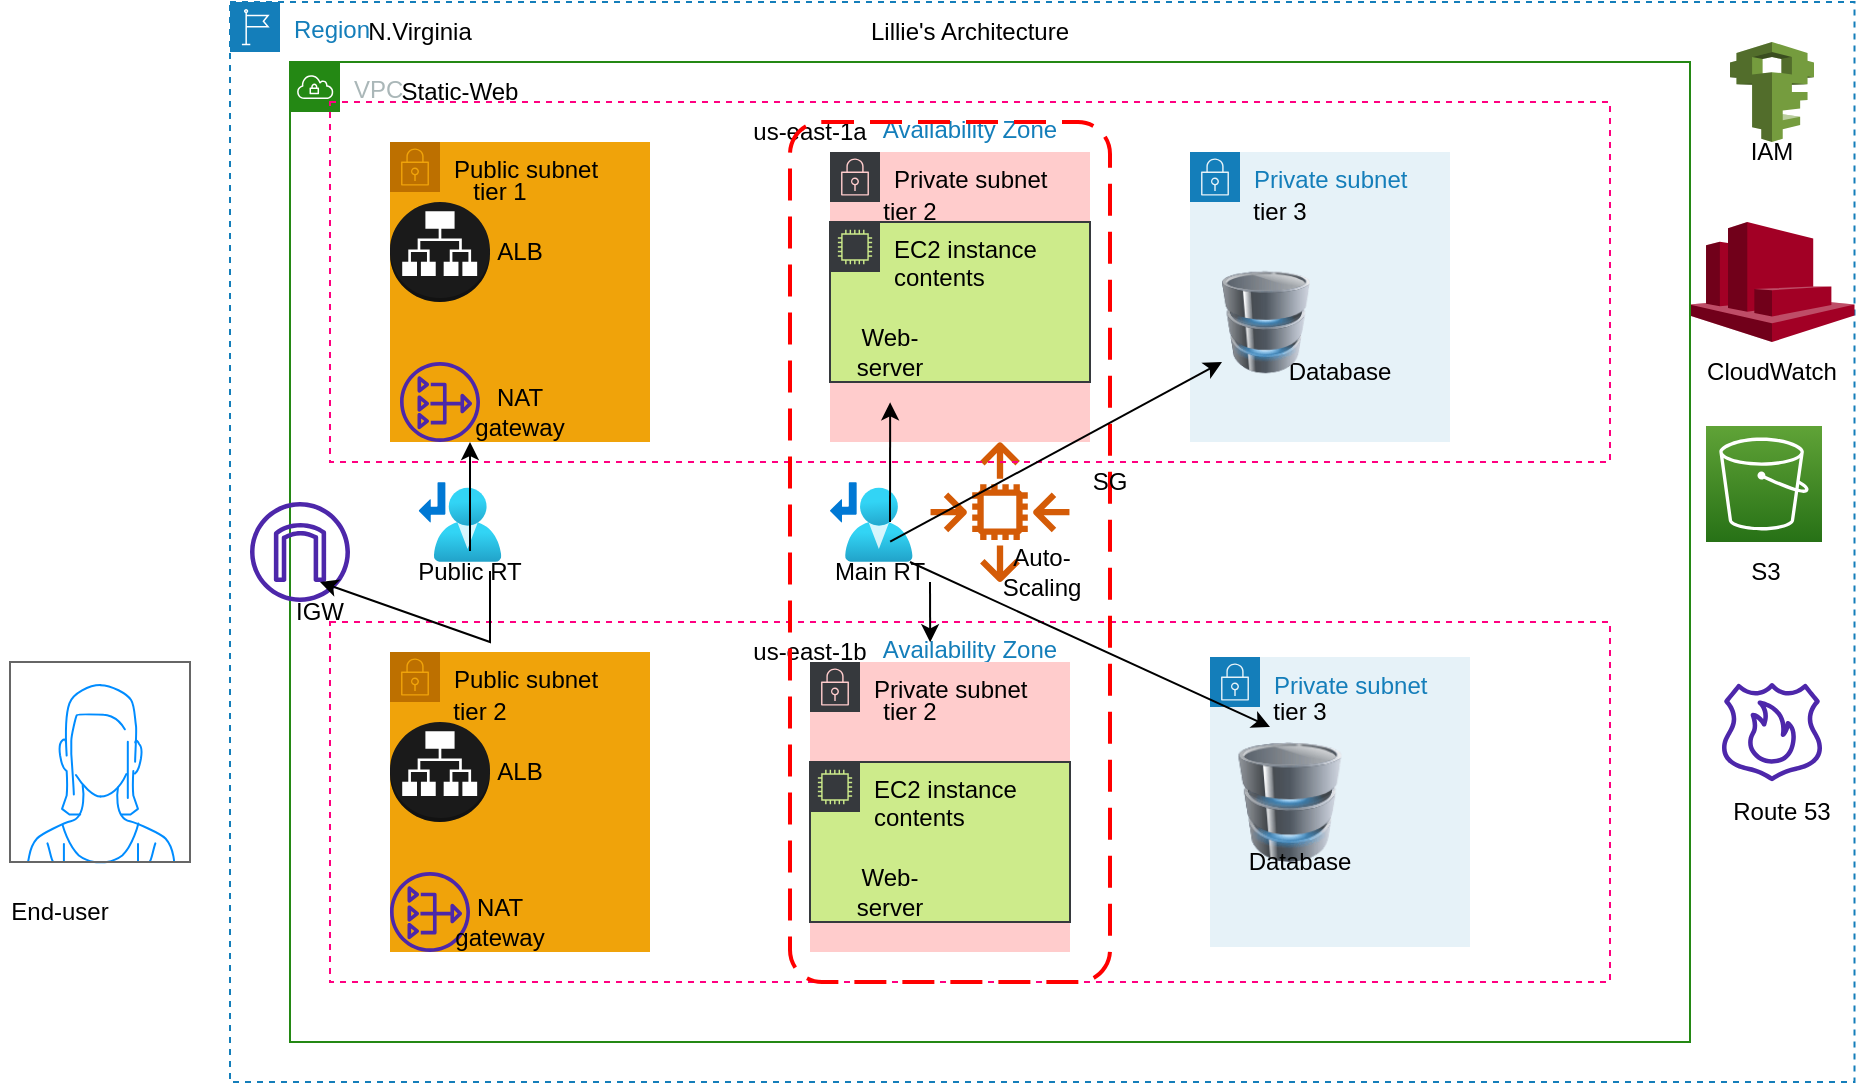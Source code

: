 <mxfile version="21.3.2" type="github" pages="2">
  <diagram name="Page-1" id="L4qbPcJhnl6m2RNug5sy">
    <mxGraphModel dx="1886" dy="573" grid="1" gridSize="10" guides="1" tooltips="1" connect="1" arrows="1" fold="1" page="1" pageScale="1" pageWidth="850" pageHeight="1400" math="0" shadow="0">
      <root>
        <mxCell id="0" />
        <mxCell id="1" parent="0" />
        <mxCell id="td9tHSMJPEGnrsI-MGj0-1" value="Region" style="points=[[0,0],[0.25,0],[0.5,0],[0.75,0],[1,0],[1,0.25],[1,0.5],[1,0.75],[1,1],[0.75,1],[0.5,1],[0.25,1],[0,1],[0,0.75],[0,0.5],[0,0.25]];outlineConnect=0;gradientColor=none;html=1;whiteSpace=wrap;fontSize=12;fontStyle=0;container=1;pointerEvents=0;collapsible=0;recursiveResize=0;shape=mxgraph.aws4.group;grIcon=mxgraph.aws4.group_region;strokeColor=#147EBA;fillColor=none;verticalAlign=top;align=left;spacingLeft=30;fontColor=#147EBA;dashed=1;" vertex="1" parent="1">
          <mxGeometry x="30" y="10" width="812.25" height="540" as="geometry" />
        </mxCell>
        <mxCell id="td9tHSMJPEGnrsI-MGj0-3" value="N.Virginia" style="text;strokeColor=none;align=center;fillColor=none;html=1;verticalAlign=middle;whiteSpace=wrap;rounded=0;" vertex="1" parent="td9tHSMJPEGnrsI-MGj0-1">
          <mxGeometry x="70" width="50" height="30" as="geometry" />
        </mxCell>
        <mxCell id="td9tHSMJPEGnrsI-MGj0-11" value="" style="outlineConnect=0;dashed=0;verticalLabelPosition=bottom;verticalAlign=top;align=center;html=1;shape=mxgraph.aws3.iam;fillColor=#759C3E;gradientColor=none;" vertex="1" parent="td9tHSMJPEGnrsI-MGj0-1">
          <mxGeometry x="750" y="20" width="42" height="50" as="geometry" />
        </mxCell>
        <mxCell id="td9tHSMJPEGnrsI-MGj0-10" value="IAM" style="text;strokeColor=none;align=center;fillColor=none;html=1;verticalAlign=middle;whiteSpace=wrap;rounded=0;" vertex="1" parent="td9tHSMJPEGnrsI-MGj0-1">
          <mxGeometry x="741" y="60" width="60" height="30" as="geometry" />
        </mxCell>
        <mxCell id="td9tHSMJPEGnrsI-MGj0-12" value="" style="outlineConnect=0;dashed=0;verticalLabelPosition=bottom;verticalAlign=top;align=center;html=1;shape=mxgraph.aws3.cloudwatch;fillColor=#a20025;fontColor=#ffffff;strokeColor=#6F0000;" vertex="1" parent="td9tHSMJPEGnrsI-MGj0-1">
          <mxGeometry x="729.75" y="110" width="82.5" height="60" as="geometry" />
        </mxCell>
        <mxCell id="td9tHSMJPEGnrsI-MGj0-13" value="CloudWatch" style="text;strokeColor=none;align=center;fillColor=none;html=1;verticalAlign=middle;whiteSpace=wrap;rounded=0;" vertex="1" parent="td9tHSMJPEGnrsI-MGj0-1">
          <mxGeometry x="741" y="170" width="60" height="30" as="geometry" />
        </mxCell>
        <mxCell id="td9tHSMJPEGnrsI-MGj0-56" value="Lillie&#39;s Architecture" style="text;strokeColor=none;align=center;fillColor=none;html=1;verticalAlign=middle;whiteSpace=wrap;rounded=0;" vertex="1" parent="td9tHSMJPEGnrsI-MGj0-1">
          <mxGeometry x="310" width="120" height="30" as="geometry" />
        </mxCell>
        <mxCell id="td9tHSMJPEGnrsI-MGj0-57" value="" style="sketch=0;outlineConnect=0;fontColor=#232F3E;gradientColor=none;fillColor=#D45B07;strokeColor=none;dashed=0;verticalLabelPosition=bottom;verticalAlign=top;align=center;html=1;fontSize=12;fontStyle=0;aspect=fixed;pointerEvents=1;shape=mxgraph.aws4.auto_scaling2;" vertex="1" parent="td9tHSMJPEGnrsI-MGj0-1">
          <mxGeometry x="350" y="220" width="70" height="70" as="geometry" />
        </mxCell>
        <mxCell id="td9tHSMJPEGnrsI-MGj0-58" value="Auto-Scaling" style="text;strokeColor=none;align=center;fillColor=none;html=1;verticalAlign=middle;whiteSpace=wrap;rounded=0;" vertex="1" parent="td9tHSMJPEGnrsI-MGj0-1">
          <mxGeometry x="376.13" y="270" width="60" height="30" as="geometry" />
        </mxCell>
        <mxCell id="td9tHSMJPEGnrsI-MGj0-50" value="" style="sketch=0;points=[[0,0,0],[0.25,0,0],[0.5,0,0],[0.75,0,0],[1,0,0],[0,1,0],[0.25,1,0],[0.5,1,0],[0.75,1,0],[1,1,0],[0,0.25,0],[0,0.5,0],[0,0.75,0],[1,0.25,0],[1,0.5,0],[1,0.75,0]];outlineConnect=0;fontColor=#232F3E;gradientColor=#60A337;gradientDirection=north;fillColor=#277116;strokeColor=#ffffff;dashed=0;verticalLabelPosition=bottom;verticalAlign=top;align=center;html=1;fontSize=12;fontStyle=0;aspect=fixed;shape=mxgraph.aws4.resourceIcon;resIcon=mxgraph.aws4.s3;" vertex="1" parent="td9tHSMJPEGnrsI-MGj0-1">
          <mxGeometry x="738" y="212" width="58" height="58" as="geometry" />
        </mxCell>
        <mxCell id="td9tHSMJPEGnrsI-MGj0-76" value="" style="sketch=0;outlineConnect=0;fontColor=#232F3E;gradientColor=none;fillColor=#4D27AA;strokeColor=none;dashed=0;verticalLabelPosition=bottom;verticalAlign=top;align=center;html=1;fontSize=12;fontStyle=0;aspect=fixed;pointerEvents=1;shape=mxgraph.aws4.route_53_resolver_dns_firewall;" vertex="1" parent="td9tHSMJPEGnrsI-MGj0-1">
          <mxGeometry x="746" y="340" width="50" height="50" as="geometry" />
        </mxCell>
        <mxCell id="td9tHSMJPEGnrsI-MGj0-77" value="Route 53" style="text;strokeColor=none;align=center;fillColor=none;html=1;verticalAlign=middle;whiteSpace=wrap;rounded=0;" vertex="1" parent="td9tHSMJPEGnrsI-MGj0-1">
          <mxGeometry x="746" y="390" width="60" height="30" as="geometry" />
        </mxCell>
        <mxCell id="td9tHSMJPEGnrsI-MGj0-79" value="S3" style="text;strokeColor=none;align=center;fillColor=none;html=1;verticalAlign=middle;whiteSpace=wrap;rounded=0;" vertex="1" parent="td9tHSMJPEGnrsI-MGj0-1">
          <mxGeometry x="738" y="270" width="60" height="30" as="geometry" />
        </mxCell>
        <mxCell id="td9tHSMJPEGnrsI-MGj0-7" value="VPC" style="points=[[0,0],[0.25,0],[0.5,0],[0.75,0],[1,0],[1,0.25],[1,0.5],[1,0.75],[1,1],[0.75,1],[0.5,1],[0.25,1],[0,1],[0,0.75],[0,0.5],[0,0.25]];outlineConnect=0;gradientColor=none;html=1;whiteSpace=wrap;fontSize=12;fontStyle=0;container=1;pointerEvents=0;collapsible=0;recursiveResize=0;shape=mxgraph.aws4.group;grIcon=mxgraph.aws4.group_vpc;strokeColor=#248814;fillColor=none;verticalAlign=top;align=left;spacingLeft=30;fontColor=#AAB7B8;dashed=0;" vertex="1" parent="1">
          <mxGeometry x="60" y="40" width="700" height="490" as="geometry" />
        </mxCell>
        <mxCell id="td9tHSMJPEGnrsI-MGj0-8" value="Static-Web" style="text;strokeColor=none;align=center;fillColor=none;html=1;verticalAlign=middle;whiteSpace=wrap;rounded=0;" vertex="1" parent="td9tHSMJPEGnrsI-MGj0-7">
          <mxGeometry x="50" width="70" height="30" as="geometry" />
        </mxCell>
        <mxCell id="td9tHSMJPEGnrsI-MGj0-14" value="Availability Zone" style="fillColor=none;strokeColor=#FF0080;dashed=1;verticalAlign=top;fontStyle=0;fontColor=#147EBA;whiteSpace=wrap;html=1;" vertex="1" parent="td9tHSMJPEGnrsI-MGj0-7">
          <mxGeometry x="20" y="20" width="640" height="180" as="geometry" />
        </mxCell>
        <mxCell id="td9tHSMJPEGnrsI-MGj0-16" value="Availability Zone" style="fillColor=none;strokeColor=#FF0080;dashed=1;verticalAlign=top;fontStyle=0;fontColor=#147EBA;whiteSpace=wrap;html=1;" vertex="1" parent="td9tHSMJPEGnrsI-MGj0-7">
          <mxGeometry x="20" y="280" width="640" height="180" as="geometry" />
        </mxCell>
        <mxCell id="td9tHSMJPEGnrsI-MGj0-17" value="us-east-1a" style="text;strokeColor=none;align=center;fillColor=none;html=1;verticalAlign=middle;whiteSpace=wrap;rounded=0;" vertex="1" parent="td9tHSMJPEGnrsI-MGj0-7">
          <mxGeometry x="230" y="20" width="60" height="30" as="geometry" />
        </mxCell>
        <mxCell id="td9tHSMJPEGnrsI-MGj0-18" value="us-east-1b" style="text;strokeColor=none;align=center;fillColor=none;html=1;verticalAlign=middle;whiteSpace=wrap;rounded=0;" vertex="1" parent="td9tHSMJPEGnrsI-MGj0-7">
          <mxGeometry x="230" y="280" width="60" height="30" as="geometry" />
        </mxCell>
        <mxCell id="td9tHSMJPEGnrsI-MGj0-19" value="Public subnet" style="points=[[0,0],[0.25,0],[0.5,0],[0.75,0],[1,0],[1,0.25],[1,0.5],[1,0.75],[1,1],[0.75,1],[0.5,1],[0.25,1],[0,1],[0,0.75],[0,0.5],[0,0.25]];outlineConnect=0;html=1;whiteSpace=wrap;fontSize=12;fontStyle=0;container=1;pointerEvents=0;collapsible=0;recursiveResize=0;shape=mxgraph.aws4.group;grIcon=mxgraph.aws4.group_security_group;grStroke=0;strokeColor=#BD7000;fillColor=#f0a30a;verticalAlign=top;align=left;spacingLeft=30;fontColor=#000000;dashed=0;" vertex="1" parent="td9tHSMJPEGnrsI-MGj0-7">
          <mxGeometry x="50" y="40" width="130" height="150" as="geometry" />
        </mxCell>
        <mxCell id="td9tHSMJPEGnrsI-MGj0-37" value="ALB" style="text;strokeColor=none;align=center;fillColor=none;html=1;verticalAlign=middle;whiteSpace=wrap;rounded=0;" vertex="1" parent="td9tHSMJPEGnrsI-MGj0-19">
          <mxGeometry x="50" y="40" width="30" height="30" as="geometry" />
        </mxCell>
        <mxCell id="td9tHSMJPEGnrsI-MGj0-39" value="" style="sketch=0;outlineConnect=0;fontColor=#232F3E;gradientColor=none;fillColor=#4D27AA;strokeColor=none;dashed=0;verticalLabelPosition=bottom;verticalAlign=top;align=center;html=1;fontSize=12;fontStyle=0;aspect=fixed;pointerEvents=1;shape=mxgraph.aws4.nat_gateway;" vertex="1" parent="td9tHSMJPEGnrsI-MGj0-19">
          <mxGeometry x="5" y="110" width="40" height="40" as="geometry" />
        </mxCell>
        <mxCell id="td9tHSMJPEGnrsI-MGj0-41" value="NAT gateway" style="text;strokeColor=none;align=center;fillColor=none;html=1;verticalAlign=middle;whiteSpace=wrap;rounded=0;" vertex="1" parent="td9tHSMJPEGnrsI-MGj0-19">
          <mxGeometry x="40" y="120" width="50" height="30" as="geometry" />
        </mxCell>
        <mxCell id="td9tHSMJPEGnrsI-MGj0-22" value="Public subnet" style="points=[[0,0],[0.25,0],[0.5,0],[0.75,0],[1,0],[1,0.25],[1,0.5],[1,0.75],[1,1],[0.75,1],[0.5,1],[0.25,1],[0,1],[0,0.75],[0,0.5],[0,0.25]];outlineConnect=0;html=1;whiteSpace=wrap;fontSize=12;fontStyle=0;container=1;pointerEvents=0;collapsible=0;recursiveResize=0;shape=mxgraph.aws4.group;grIcon=mxgraph.aws4.group_security_group;grStroke=0;strokeColor=#BD7000;fillColor=#f0a30a;verticalAlign=top;align=left;spacingLeft=30;fontColor=#000000;dashed=0;" vertex="1" parent="td9tHSMJPEGnrsI-MGj0-7">
          <mxGeometry x="50" y="295" width="130" height="150" as="geometry" />
        </mxCell>
        <mxCell id="td9tHSMJPEGnrsI-MGj0-38" value="ALB" style="text;strokeColor=none;align=center;fillColor=none;html=1;verticalAlign=middle;whiteSpace=wrap;rounded=0;" vertex="1" parent="td9tHSMJPEGnrsI-MGj0-22">
          <mxGeometry x="50" y="45" width="30" height="30" as="geometry" />
        </mxCell>
        <mxCell id="td9tHSMJPEGnrsI-MGj0-23" value="tier 1" style="text;strokeColor=none;align=center;fillColor=none;html=1;verticalAlign=middle;whiteSpace=wrap;rounded=0;" vertex="1" parent="td9tHSMJPEGnrsI-MGj0-7">
          <mxGeometry x="90" y="50" width="30" height="30" as="geometry" />
        </mxCell>
        <mxCell id="td9tHSMJPEGnrsI-MGj0-24" value="tier 2" style="text;strokeColor=none;align=center;fillColor=none;html=1;verticalAlign=middle;whiteSpace=wrap;rounded=0;" vertex="1" parent="td9tHSMJPEGnrsI-MGj0-7">
          <mxGeometry x="80" y="310" width="30" height="30" as="geometry" />
        </mxCell>
        <mxCell id="td9tHSMJPEGnrsI-MGj0-25" value="Private subnet" style="points=[[0,0],[0.25,0],[0.5,0],[0.75,0],[1,0],[1,0.25],[1,0.5],[1,0.75],[1,1],[0.75,1],[0.5,1],[0.25,1],[0,1],[0,0.75],[0,0.5],[0,0.25]];outlineConnect=0;html=1;whiteSpace=wrap;fontSize=12;fontStyle=0;container=1;pointerEvents=0;collapsible=0;recursiveResize=0;shape=mxgraph.aws4.group;grIcon=mxgraph.aws4.group_security_group;grStroke=0;strokeColor=#36393d;fillColor=#ffcccc;verticalAlign=top;align=left;spacingLeft=30;dashed=0;" vertex="1" parent="td9tHSMJPEGnrsI-MGj0-7">
          <mxGeometry x="260" y="300" width="130" height="145" as="geometry" />
        </mxCell>
        <mxCell id="td9tHSMJPEGnrsI-MGj0-47" value="EC2 instance contents" style="points=[[0,0],[0.25,0],[0.5,0],[0.75,0],[1,0],[1,0.25],[1,0.5],[1,0.75],[1,1],[0.75,1],[0.5,1],[0.25,1],[0,1],[0,0.75],[0,0.5],[0,0.25]];outlineConnect=0;html=1;whiteSpace=wrap;fontSize=12;fontStyle=0;container=1;pointerEvents=0;collapsible=0;recursiveResize=0;shape=mxgraph.aws4.group;grIcon=mxgraph.aws4.group_ec2_instance_contents;strokeColor=#36393d;fillColor=#cdeb8b;verticalAlign=top;align=left;spacingLeft=30;dashed=0;" vertex="1" parent="td9tHSMJPEGnrsI-MGj0-25">
          <mxGeometry y="50" width="130" height="80" as="geometry" />
        </mxCell>
        <mxCell id="td9tHSMJPEGnrsI-MGj0-27" value="Private subnet" style="points=[[0,0],[0.25,0],[0.5,0],[0.75,0],[1,0],[1,0.25],[1,0.5],[1,0.75],[1,1],[0.75,1],[0.5,1],[0.25,1],[0,1],[0,0.75],[0,0.5],[0,0.25]];outlineConnect=0;html=1;whiteSpace=wrap;fontSize=12;fontStyle=0;container=1;pointerEvents=0;collapsible=0;recursiveResize=0;shape=mxgraph.aws4.group;grIcon=mxgraph.aws4.group_security_group;grStroke=0;strokeColor=#36393d;fillColor=#ffcccc;verticalAlign=top;align=left;spacingLeft=30;dashed=0;" vertex="1" parent="td9tHSMJPEGnrsI-MGj0-7">
          <mxGeometry x="270" y="45" width="130" height="145" as="geometry" />
        </mxCell>
        <mxCell id="td9tHSMJPEGnrsI-MGj0-28" value="tier 2" style="text;strokeColor=none;align=center;fillColor=none;html=1;verticalAlign=middle;whiteSpace=wrap;rounded=0;" vertex="1" parent="td9tHSMJPEGnrsI-MGj0-27">
          <mxGeometry x="10" y="15" width="60" height="30" as="geometry" />
        </mxCell>
        <mxCell id="td9tHSMJPEGnrsI-MGj0-29" value="tier 2" style="text;strokeColor=none;align=center;fillColor=none;html=1;verticalAlign=middle;whiteSpace=wrap;rounded=0;" vertex="1" parent="td9tHSMJPEGnrsI-MGj0-7">
          <mxGeometry x="280" y="310" width="60" height="30" as="geometry" />
        </mxCell>
        <mxCell id="td9tHSMJPEGnrsI-MGj0-30" value="Private subnet" style="points=[[0,0],[0.25,0],[0.5,0],[0.75,0],[1,0],[1,0.25],[1,0.5],[1,0.75],[1,1],[0.75,1],[0.5,1],[0.25,1],[0,1],[0,0.75],[0,0.5],[0,0.25]];outlineConnect=0;gradientColor=none;html=1;whiteSpace=wrap;fontSize=12;fontStyle=0;container=1;pointerEvents=0;collapsible=0;recursiveResize=0;shape=mxgraph.aws4.group;grIcon=mxgraph.aws4.group_security_group;grStroke=0;strokeColor=#147EBA;fillColor=#E6F2F8;verticalAlign=top;align=left;spacingLeft=30;fontColor=#147EBA;dashed=0;" vertex="1" parent="td9tHSMJPEGnrsI-MGj0-7">
          <mxGeometry x="450" y="45" width="130" height="145" as="geometry" />
        </mxCell>
        <mxCell id="td9tHSMJPEGnrsI-MGj0-55" value="Database" style="text;strokeColor=none;align=center;fillColor=none;html=1;verticalAlign=middle;whiteSpace=wrap;rounded=0;" vertex="1" parent="td9tHSMJPEGnrsI-MGj0-30">
          <mxGeometry x="50" y="95" width="50" height="30" as="geometry" />
        </mxCell>
        <mxCell id="td9tHSMJPEGnrsI-MGj0-32" value="Private subnet" style="points=[[0,0],[0.25,0],[0.5,0],[0.75,0],[1,0],[1,0.25],[1,0.5],[1,0.75],[1,1],[0.75,1],[0.5,1],[0.25,1],[0,1],[0,0.75],[0,0.5],[0,0.25]];outlineConnect=0;gradientColor=none;html=1;whiteSpace=wrap;fontSize=12;fontStyle=0;container=1;pointerEvents=0;collapsible=0;recursiveResize=0;shape=mxgraph.aws4.group;grIcon=mxgraph.aws4.group_security_group;grStroke=0;strokeColor=#147EBA;fillColor=#E6F2F8;verticalAlign=top;align=left;spacingLeft=30;fontColor=#147EBA;dashed=0;" vertex="1" parent="td9tHSMJPEGnrsI-MGj0-7">
          <mxGeometry x="460" y="297.5" width="130" height="145" as="geometry" />
        </mxCell>
        <mxCell id="td9tHSMJPEGnrsI-MGj0-33" value="tier 3" style="text;strokeColor=none;align=center;fillColor=none;html=1;verticalAlign=middle;whiteSpace=wrap;rounded=0;" vertex="1" parent="td9tHSMJPEGnrsI-MGj0-7">
          <mxGeometry x="480" y="60" width="30" height="30" as="geometry" />
        </mxCell>
        <mxCell id="td9tHSMJPEGnrsI-MGj0-34" value="tier 3" style="text;strokeColor=none;align=center;fillColor=none;html=1;verticalAlign=middle;whiteSpace=wrap;rounded=0;" vertex="1" parent="td9tHSMJPEGnrsI-MGj0-7">
          <mxGeometry x="490" y="310" width="30" height="30" as="geometry" />
        </mxCell>
        <mxCell id="td9tHSMJPEGnrsI-MGj0-36" value="" style="outlineConnect=0;dashed=0;verticalLabelPosition=bottom;verticalAlign=top;align=center;html=1;shape=mxgraph.aws3.application_load_balancer;fillColor=#1A1A1A;gradientColor=none;strokeColor=#000000;" vertex="1" parent="td9tHSMJPEGnrsI-MGj0-7">
          <mxGeometry x="50" y="330" width="50" height="50" as="geometry" />
        </mxCell>
        <mxCell id="td9tHSMJPEGnrsI-MGj0-35" value="" style="outlineConnect=0;dashed=0;verticalLabelPosition=bottom;verticalAlign=top;align=center;html=1;shape=mxgraph.aws3.application_load_balancer;fillColor=#1A1A1A;gradientColor=none;" vertex="1" parent="td9tHSMJPEGnrsI-MGj0-7">
          <mxGeometry x="50" y="70" width="50" height="50" as="geometry" />
        </mxCell>
        <mxCell id="td9tHSMJPEGnrsI-MGj0-40" value="" style="sketch=0;outlineConnect=0;fontColor=#232F3E;gradientColor=none;fillColor=#4D27AA;strokeColor=none;dashed=0;verticalLabelPosition=bottom;verticalAlign=top;align=center;html=1;fontSize=12;fontStyle=0;aspect=fixed;pointerEvents=1;shape=mxgraph.aws4.nat_gateway;" vertex="1" parent="td9tHSMJPEGnrsI-MGj0-7">
          <mxGeometry x="50" y="405" width="40" height="40" as="geometry" />
        </mxCell>
        <mxCell id="td9tHSMJPEGnrsI-MGj0-42" value="NAT gateway" style="text;strokeColor=none;align=center;fillColor=none;html=1;verticalAlign=middle;whiteSpace=wrap;rounded=0;" vertex="1" parent="td9tHSMJPEGnrsI-MGj0-7">
          <mxGeometry x="80" y="415" width="50" height="30" as="geometry" />
        </mxCell>
        <mxCell id="td9tHSMJPEGnrsI-MGj0-43" value="" style="sketch=0;outlineConnect=0;fontColor=#232F3E;gradientColor=none;fillColor=#4D27AA;strokeColor=none;dashed=0;verticalLabelPosition=bottom;verticalAlign=top;align=center;html=1;fontSize=12;fontStyle=0;aspect=fixed;pointerEvents=1;shape=mxgraph.aws4.internet_gateway;" vertex="1" parent="td9tHSMJPEGnrsI-MGj0-7">
          <mxGeometry x="-20" y="220" width="50" height="50" as="geometry" />
        </mxCell>
        <mxCell id="td9tHSMJPEGnrsI-MGj0-44" value="IGW" style="text;strokeColor=none;align=center;fillColor=none;html=1;verticalAlign=middle;whiteSpace=wrap;rounded=0;" vertex="1" parent="td9tHSMJPEGnrsI-MGj0-7">
          <mxGeometry y="260" width="30" height="30" as="geometry" />
        </mxCell>
        <mxCell id="td9tHSMJPEGnrsI-MGj0-45" value="EC2 instance contents" style="points=[[0,0],[0.25,0],[0.5,0],[0.75,0],[1,0],[1,0.25],[1,0.5],[1,0.75],[1,1],[0.75,1],[0.5,1],[0.25,1],[0,1],[0,0.75],[0,0.5],[0,0.25]];outlineConnect=0;html=1;whiteSpace=wrap;fontSize=12;fontStyle=0;container=1;pointerEvents=0;collapsible=0;recursiveResize=0;shape=mxgraph.aws4.group;grIcon=mxgraph.aws4.group_ec2_instance_contents;strokeColor=#36393d;fillColor=#cdeb8b;verticalAlign=top;align=left;spacingLeft=30;dashed=0;" vertex="1" parent="td9tHSMJPEGnrsI-MGj0-7">
          <mxGeometry x="270" y="80" width="130" height="80" as="geometry" />
        </mxCell>
        <mxCell id="td9tHSMJPEGnrsI-MGj0-49" value="Web-server" style="text;strokeColor=none;align=center;fillColor=none;html=1;verticalAlign=middle;whiteSpace=wrap;rounded=0;" vertex="1" parent="td9tHSMJPEGnrsI-MGj0-7">
          <mxGeometry x="270" y="400" width="60" height="30" as="geometry" />
        </mxCell>
        <mxCell id="td9tHSMJPEGnrsI-MGj0-48" value="Web-server" style="text;strokeColor=none;align=center;fillColor=none;html=1;verticalAlign=middle;whiteSpace=wrap;rounded=0;" vertex="1" parent="td9tHSMJPEGnrsI-MGj0-7">
          <mxGeometry x="270" y="130" width="60" height="30" as="geometry" />
        </mxCell>
        <mxCell id="td9tHSMJPEGnrsI-MGj0-59" value="" style="image;aspect=fixed;html=1;points=[];align=center;fontSize=12;image=img/lib/azure2/networking/Route_Tables.svg;" vertex="1" parent="td9tHSMJPEGnrsI-MGj0-7">
          <mxGeometry x="270" y="210" width="41.29" height="40" as="geometry" />
        </mxCell>
        <mxCell id="td9tHSMJPEGnrsI-MGj0-60" value="" style="image;aspect=fixed;html=1;points=[];align=center;fontSize=12;image=img/lib/azure2/networking/Route_Tables.svg;" vertex="1" parent="td9tHSMJPEGnrsI-MGj0-7">
          <mxGeometry x="64.36" y="210" width="41.29" height="40" as="geometry" />
        </mxCell>
        <mxCell id="td9tHSMJPEGnrsI-MGj0-61" value="Main RT" style="text;strokeColor=none;align=center;fillColor=none;html=1;verticalAlign=middle;whiteSpace=wrap;rounded=0;" vertex="1" parent="td9tHSMJPEGnrsI-MGj0-7">
          <mxGeometry x="270" y="240" width="50" height="30" as="geometry" />
        </mxCell>
        <mxCell id="td9tHSMJPEGnrsI-MGj0-62" value="Public RT" style="text;strokeColor=none;align=center;fillColor=none;html=1;verticalAlign=middle;whiteSpace=wrap;rounded=0;" vertex="1" parent="td9tHSMJPEGnrsI-MGj0-7">
          <mxGeometry x="60" y="240" width="60" height="30" as="geometry" />
        </mxCell>
        <mxCell id="td9tHSMJPEGnrsI-MGj0-54" value="" style="image;html=1;image=img/lib/clip_art/computers/Database_128x128.png" vertex="1" parent="td9tHSMJPEGnrsI-MGj0-7">
          <mxGeometry x="466" y="90" width="44" height="80" as="geometry" />
        </mxCell>
        <mxCell id="td9tHSMJPEGnrsI-MGj0-68" value="" style="image;html=1;image=img/lib/clip_art/computers/Database_128x128.png" vertex="1" parent="td9tHSMJPEGnrsI-MGj0-7">
          <mxGeometry x="460" y="340" width="80" height="60" as="geometry" />
        </mxCell>
        <mxCell id="td9tHSMJPEGnrsI-MGj0-74" value="" style="edgeStyle=none;orthogonalLoop=1;jettySize=auto;html=1;rounded=0;entryX=0;entryY=1;entryDx=0;entryDy=0;" edge="1" parent="td9tHSMJPEGnrsI-MGj0-7" target="td9tHSMJPEGnrsI-MGj0-41">
          <mxGeometry width="80" relative="1" as="geometry">
            <mxPoint x="90" y="244.5" as="sourcePoint" />
            <mxPoint x="170" y="244.5" as="targetPoint" />
            <Array as="points" />
          </mxGeometry>
        </mxCell>
        <mxCell id="td9tHSMJPEGnrsI-MGj0-75" value="" style="edgeStyle=none;orthogonalLoop=1;jettySize=auto;html=1;rounded=0;entryX=0.5;entryY=0;entryDx=0;entryDy=0;" edge="1" parent="td9tHSMJPEGnrsI-MGj0-7" target="td9tHSMJPEGnrsI-MGj0-44">
          <mxGeometry width="80" relative="1" as="geometry">
            <mxPoint x="100" y="254.5" as="sourcePoint" />
            <mxPoint x="180" y="254.5" as="targetPoint" />
            <Array as="points">
              <mxPoint x="100" y="290" />
            </Array>
          </mxGeometry>
        </mxCell>
        <mxCell id="td9tHSMJPEGnrsI-MGj0-78" value="Database" style="text;strokeColor=none;align=center;fillColor=none;html=1;verticalAlign=middle;whiteSpace=wrap;rounded=0;" vertex="1" parent="td9tHSMJPEGnrsI-MGj0-7">
          <mxGeometry x="480" y="385" width="50" height="30" as="geometry" />
        </mxCell>
        <mxCell id="td9tHSMJPEGnrsI-MGj0-63" value="" style="rounded=1;arcSize=10;dashed=1;strokeColor=#ff0000;fillColor=none;gradientColor=none;dashPattern=8 4;strokeWidth=2;" vertex="1" parent="1">
          <mxGeometry x="310" y="70" width="160" height="430" as="geometry" />
        </mxCell>
        <mxCell id="td9tHSMJPEGnrsI-MGj0-64" value="SG" style="text;strokeColor=none;align=center;fillColor=none;html=1;verticalAlign=middle;whiteSpace=wrap;rounded=0;" vertex="1" parent="1">
          <mxGeometry x="450" y="240" width="40" height="20" as="geometry" />
        </mxCell>
        <mxCell id="td9tHSMJPEGnrsI-MGj0-66" value="" style="verticalLabelPosition=bottom;shadow=0;dashed=0;align=center;html=1;verticalAlign=top;strokeWidth=1;shape=mxgraph.mockup.containers.userFemale;strokeColor=#666666;strokeColor2=#008cff;" vertex="1" parent="1">
          <mxGeometry x="-80" y="340" width="90" height="100" as="geometry" />
        </mxCell>
        <mxCell id="td9tHSMJPEGnrsI-MGj0-67" value="End-user" style="text;strokeColor=none;align=center;fillColor=none;html=1;verticalAlign=middle;whiteSpace=wrap;rounded=0;" vertex="1" parent="1">
          <mxGeometry x="-85" y="450" width="60" height="30" as="geometry" />
        </mxCell>
        <mxCell id="td9tHSMJPEGnrsI-MGj0-69" value="" style="edgeStyle=none;orthogonalLoop=1;jettySize=auto;html=1;rounded=0;exitX=0.313;exitY=0.488;exitDx=0;exitDy=0;exitPerimeter=0;entryX=0;entryY=0.75;entryDx=0;entryDy=0;" edge="1" parent="1" source="td9tHSMJPEGnrsI-MGj0-63" target="td9tHSMJPEGnrsI-MGj0-54">
          <mxGeometry width="80" relative="1" as="geometry">
            <mxPoint x="420" y="300" as="sourcePoint" />
            <mxPoint x="500" y="300" as="targetPoint" />
            <Array as="points" />
          </mxGeometry>
        </mxCell>
        <mxCell id="td9tHSMJPEGnrsI-MGj0-70" value="" style="edgeStyle=none;orthogonalLoop=1;jettySize=auto;html=1;rounded=0;exitX=0.313;exitY=0.488;exitDx=0;exitDy=0;exitPerimeter=0;entryX=0;entryY=0.75;entryDx=0;entryDy=0;" edge="1" parent="1" target="td9tHSMJPEGnrsI-MGj0-34">
          <mxGeometry width="80" relative="1" as="geometry">
            <mxPoint x="370" y="290" as="sourcePoint" />
            <mxPoint x="536" y="200" as="targetPoint" />
            <Array as="points" />
          </mxGeometry>
        </mxCell>
        <mxCell id="td9tHSMJPEGnrsI-MGj0-71" value="" style="edgeStyle=none;orthogonalLoop=1;jettySize=auto;html=1;rounded=0;exitX=0.313;exitY=0.488;exitDx=0;exitDy=0;exitPerimeter=0;entryX=0.438;entryY=0.605;entryDx=0;entryDy=0;entryPerimeter=0;" edge="1" parent="1" target="td9tHSMJPEGnrsI-MGj0-63">
          <mxGeometry width="80" relative="1" as="geometry">
            <mxPoint x="380" y="300" as="sourcePoint" />
            <mxPoint x="560" y="383" as="targetPoint" />
            <Array as="points" />
          </mxGeometry>
        </mxCell>
        <mxCell id="td9tHSMJPEGnrsI-MGj0-73" value="" style="edgeStyle=none;orthogonalLoop=1;jettySize=auto;html=1;rounded=0;entryX=0.313;entryY=0.326;entryDx=0;entryDy=0;entryPerimeter=0;" edge="1" parent="1" target="td9tHSMJPEGnrsI-MGj0-63">
          <mxGeometry width="80" relative="1" as="geometry">
            <mxPoint x="360" y="270" as="sourcePoint" />
            <mxPoint x="440" y="270" as="targetPoint" />
            <Array as="points" />
          </mxGeometry>
        </mxCell>
      </root>
    </mxGraphModel>
  </diagram>
  <diagram id="lLtQaPMRkeUDsMdp6mJJ" name="Page-2">
    <mxGraphModel dx="1050" dy="573" grid="1" gridSize="10" guides="1" tooltips="1" connect="1" arrows="1" fold="1" page="1" pageScale="1" pageWidth="850" pageHeight="1100" math="0" shadow="0">
      <root>
        <mxCell id="0" />
        <mxCell id="1" parent="0" />
      </root>
    </mxGraphModel>
  </diagram>
</mxfile>
